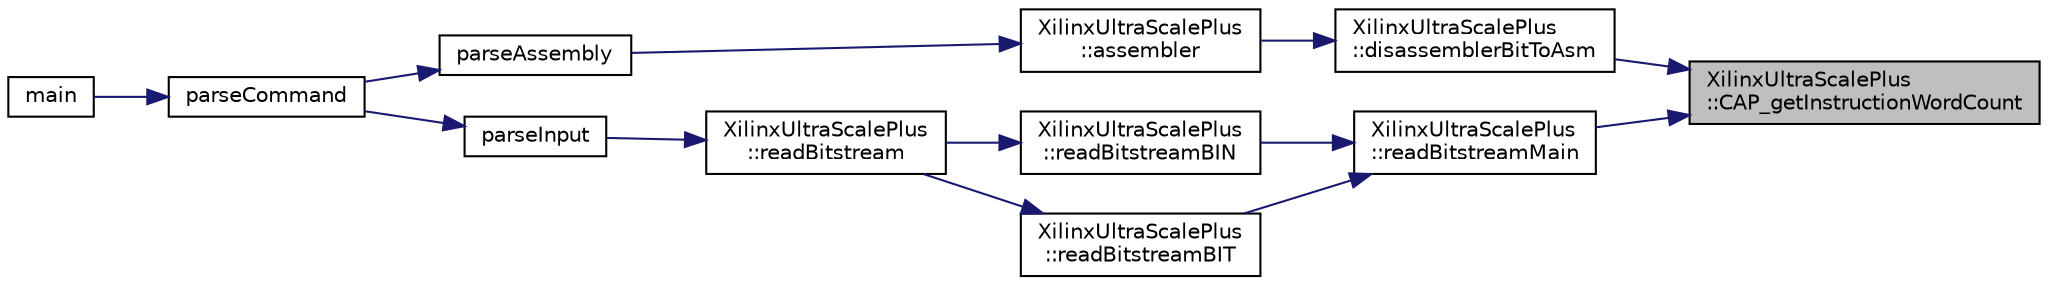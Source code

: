digraph "XilinxUltraScalePlus::CAP_getInstructionWordCount"
{
 // INTERACTIVE_SVG=YES
 // LATEX_PDF_SIZE
  edge [fontname="Helvetica",fontsize="10",labelfontname="Helvetica",labelfontsize="10"];
  node [fontname="Helvetica",fontsize="10",shape=record];
  rankdir="RL";
  Node1 [label="XilinxUltraScalePlus\l::CAP_getInstructionWordCount",height=0.2,width=0.4,color="black", fillcolor="grey75", style="filled", fontcolor="black",tooltip=" "];
  Node1 -> Node2 [dir="back",color="midnightblue",fontsize="10",style="solid",fontname="Helvetica"];
  Node2 [label="XilinxUltraScalePlus\l::disassemblerBitToAsm",height=0.2,width=0.4,color="black", fillcolor="white", style="filled",URL="$classXilinxUltraScalePlus.html#a54f9af4b6723a99c0b9e8e9c9b424d00",tooltip=" "];
  Node2 -> Node3 [dir="back",color="midnightblue",fontsize="10",style="solid",fontname="Helvetica"];
  Node3 [label="XilinxUltraScalePlus\l::assembler",height=0.2,width=0.4,color="black", fillcolor="white", style="filled",URL="$classXilinxUltraScalePlus.html#a53e5f6ec962f1f2a961f90b8b9e90e10",tooltip=" "];
  Node3 -> Node4 [dir="back",color="midnightblue",fontsize="10",style="solid",fontname="Helvetica"];
  Node4 [label="parseAssembly",height=0.2,width=0.4,color="black", fillcolor="white", style="filled",URL="$byteman_8cpp.html#abdebe35e6ba3749eaa14350ca0942419",tooltip=" "];
  Node4 -> Node5 [dir="back",color="midnightblue",fontsize="10",style="solid",fontname="Helvetica"];
  Node5 [label="parseCommand",height=0.2,width=0.4,color="black", fillcolor="white", style="filled",URL="$byteman_8cpp.html#a913ad3944130fafece24fe460db9b6aa",tooltip=" "];
  Node5 -> Node6 [dir="back",color="midnightblue",fontsize="10",style="solid",fontname="Helvetica"];
  Node6 [label="main",height=0.2,width=0.4,color="black", fillcolor="white", style="filled",URL="$byteman_8cpp.html#a0ddf1224851353fc92bfbff6f499fa97",tooltip=" "];
  Node1 -> Node7 [dir="back",color="midnightblue",fontsize="10",style="solid",fontname="Helvetica"];
  Node7 [label="XilinxUltraScalePlus\l::readBitstreamMain",height=0.2,width=0.4,color="black", fillcolor="white", style="filled",URL="$classXilinxUltraScalePlus.html#ade1b1830c328d64beb957417ecc445b3",tooltip=" "];
  Node7 -> Node8 [dir="back",color="midnightblue",fontsize="10",style="solid",fontname="Helvetica"];
  Node8 [label="XilinxUltraScalePlus\l::readBitstreamBIN",height=0.2,width=0.4,color="black", fillcolor="white", style="filled",URL="$classXilinxUltraScalePlus.html#ae197b2b5b423cd1be99409c70f51bc37",tooltip=" "];
  Node8 -> Node9 [dir="back",color="midnightblue",fontsize="10",style="solid",fontname="Helvetica"];
  Node9 [label="XilinxUltraScalePlus\l::readBitstream",height=0.2,width=0.4,color="black", fillcolor="white", style="filled",URL="$classXilinxUltraScalePlus.html#a0e5d08a2e5c37a29a1a04d50b48739d2",tooltip=" "];
  Node9 -> Node10 [dir="back",color="midnightblue",fontsize="10",style="solid",fontname="Helvetica"];
  Node10 [label="parseInput",height=0.2,width=0.4,color="black", fillcolor="white", style="filled",URL="$byteman_8cpp.html#a4dbd88e4909b2f0429f9d0b2fc2608bb",tooltip=" "];
  Node10 -> Node5 [dir="back",color="midnightblue",fontsize="10",style="solid",fontname="Helvetica"];
  Node7 -> Node11 [dir="back",color="midnightblue",fontsize="10",style="solid",fontname="Helvetica"];
  Node11 [label="XilinxUltraScalePlus\l::readBitstreamBIT",height=0.2,width=0.4,color="black", fillcolor="white", style="filled",URL="$classXilinxUltraScalePlus.html#a62dea738808396d7d520f26d8e5594d2",tooltip=" "];
  Node11 -> Node9 [dir="back",color="midnightblue",fontsize="10",style="solid",fontname="Helvetica"];
}
